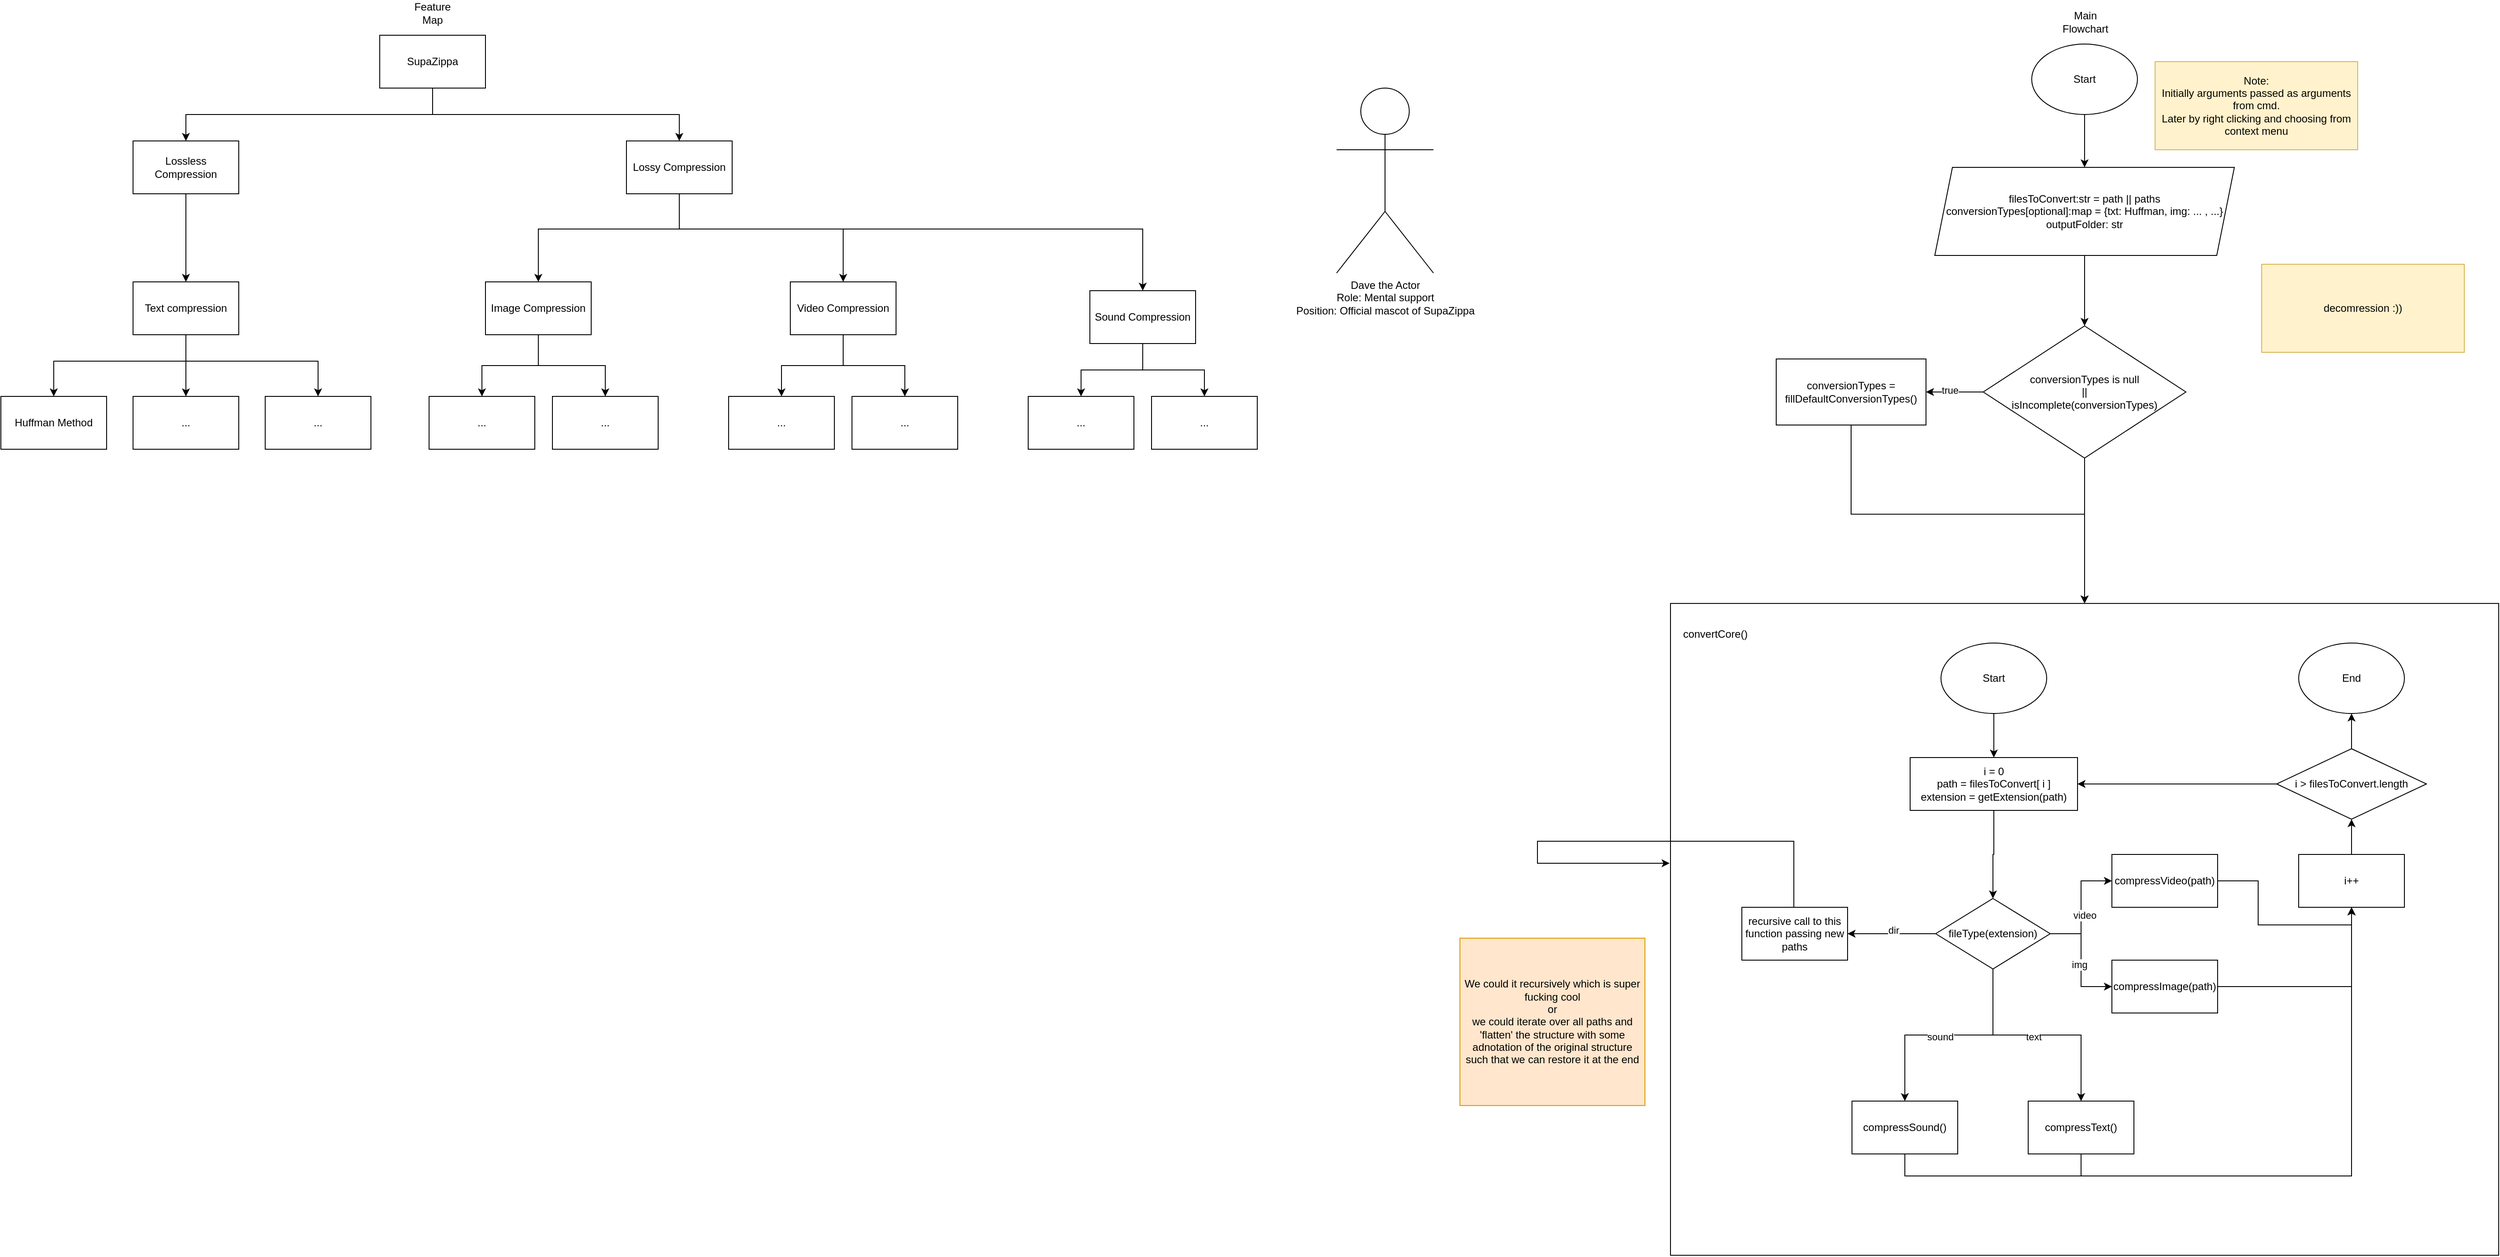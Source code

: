 <mxfile version="24.5.2" type="google">
  <diagram name="Page-1" id="E5N6wm-_VSQKXc6t6xqT">
    <mxGraphModel grid="1" page="1" gridSize="10" guides="1" tooltips="1" connect="1" arrows="1" fold="1" pageScale="1" pageWidth="827" pageHeight="1169" math="0" shadow="0">
      <root>
        <mxCell id="0" />
        <mxCell id="1" parent="0" />
        <mxCell id="Jt3Iy6oTeBnZVaDVuLoI-8" style="edgeStyle=orthogonalEdgeStyle;rounded=0;orthogonalLoop=1;jettySize=auto;html=1;entryX=0.5;entryY=0;entryDx=0;entryDy=0;" edge="1" parent="1" source="Jt3Iy6oTeBnZVaDVuLoI-1" target="Jt3Iy6oTeBnZVaDVuLoI-7">
          <mxGeometry relative="1" as="geometry">
            <Array as="points">
              <mxPoint x="414" y="140" />
              <mxPoint x="134" y="140" />
            </Array>
          </mxGeometry>
        </mxCell>
        <mxCell id="Jt3Iy6oTeBnZVaDVuLoI-9" style="edgeStyle=orthogonalEdgeStyle;rounded=0;orthogonalLoop=1;jettySize=auto;html=1;entryX=0.5;entryY=0;entryDx=0;entryDy=0;" edge="1" parent="1" source="Jt3Iy6oTeBnZVaDVuLoI-1" target="Jt3Iy6oTeBnZVaDVuLoI-6">
          <mxGeometry relative="1" as="geometry">
            <Array as="points">
              <mxPoint x="414" y="140" />
              <mxPoint x="694" y="140" />
            </Array>
          </mxGeometry>
        </mxCell>
        <mxCell id="Jt3Iy6oTeBnZVaDVuLoI-1" value="SupaZippa" style="rounded=0;whiteSpace=wrap;html=1;" vertex="1" parent="1">
          <mxGeometry x="354" y="50" width="120" height="60" as="geometry" />
        </mxCell>
        <mxCell id="Jt3Iy6oTeBnZVaDVuLoI-122" style="edgeStyle=orthogonalEdgeStyle;rounded=0;orthogonalLoop=1;jettySize=auto;html=1;entryX=0.5;entryY=0;entryDx=0;entryDy=0;" edge="1" parent="1" source="Jt3Iy6oTeBnZVaDVuLoI-2" target="Jt3Iy6oTeBnZVaDVuLoI-113">
          <mxGeometry relative="1" as="geometry">
            <Array as="points">
              <mxPoint x="134" y="420" />
              <mxPoint x="-16" y="420" />
            </Array>
          </mxGeometry>
        </mxCell>
        <mxCell id="Jt3Iy6oTeBnZVaDVuLoI-123" style="edgeStyle=orthogonalEdgeStyle;rounded=0;orthogonalLoop=1;jettySize=auto;html=1;entryX=0.5;entryY=0;entryDx=0;entryDy=0;" edge="1" parent="1" source="Jt3Iy6oTeBnZVaDVuLoI-2" target="Jt3Iy6oTeBnZVaDVuLoI-119">
          <mxGeometry relative="1" as="geometry">
            <Array as="points">
              <mxPoint x="134" y="420" />
              <mxPoint x="284" y="420" />
            </Array>
          </mxGeometry>
        </mxCell>
        <mxCell id="Jt3Iy6oTeBnZVaDVuLoI-124" style="edgeStyle=orthogonalEdgeStyle;rounded=0;orthogonalLoop=1;jettySize=auto;html=1;entryX=0.5;entryY=0;entryDx=0;entryDy=0;" edge="1" parent="1" source="Jt3Iy6oTeBnZVaDVuLoI-2" target="Jt3Iy6oTeBnZVaDVuLoI-115">
          <mxGeometry relative="1" as="geometry" />
        </mxCell>
        <mxCell id="Jt3Iy6oTeBnZVaDVuLoI-2" value="Text compression" style="rounded=0;whiteSpace=wrap;html=1;" vertex="1" parent="1">
          <mxGeometry x="74" y="330" width="120" height="60" as="geometry" />
        </mxCell>
        <mxCell id="Jt3Iy6oTeBnZVaDVuLoI-126" style="edgeStyle=orthogonalEdgeStyle;rounded=0;orthogonalLoop=1;jettySize=auto;html=1;entryX=0.5;entryY=0;entryDx=0;entryDy=0;" edge="1" parent="1" source="Jt3Iy6oTeBnZVaDVuLoI-3" target="Jt3Iy6oTeBnZVaDVuLoI-125">
          <mxGeometry relative="1" as="geometry" />
        </mxCell>
        <mxCell id="Jt3Iy6oTeBnZVaDVuLoI-128" style="edgeStyle=orthogonalEdgeStyle;rounded=0;orthogonalLoop=1;jettySize=auto;html=1;entryX=0.5;entryY=0;entryDx=0;entryDy=0;" edge="1" parent="1" source="Jt3Iy6oTeBnZVaDVuLoI-3" target="Jt3Iy6oTeBnZVaDVuLoI-127">
          <mxGeometry relative="1" as="geometry" />
        </mxCell>
        <mxCell id="Jt3Iy6oTeBnZVaDVuLoI-3" value="Image Compression" style="rounded=0;whiteSpace=wrap;html=1;" vertex="1" parent="1">
          <mxGeometry x="474" y="330" width="120" height="60" as="geometry" />
        </mxCell>
        <mxCell id="Jt3Iy6oTeBnZVaDVuLoI-142" style="edgeStyle=orthogonalEdgeStyle;rounded=0;orthogonalLoop=1;jettySize=auto;html=1;" edge="1" parent="1" source="Jt3Iy6oTeBnZVaDVuLoI-4" target="Jt3Iy6oTeBnZVaDVuLoI-129">
          <mxGeometry relative="1" as="geometry" />
        </mxCell>
        <mxCell id="Jt3Iy6oTeBnZVaDVuLoI-143" style="edgeStyle=orthogonalEdgeStyle;rounded=0;orthogonalLoop=1;jettySize=auto;html=1;" edge="1" parent="1" source="Jt3Iy6oTeBnZVaDVuLoI-4" target="Jt3Iy6oTeBnZVaDVuLoI-131">
          <mxGeometry relative="1" as="geometry" />
        </mxCell>
        <mxCell id="Jt3Iy6oTeBnZVaDVuLoI-4" value="Video Compression" style="rounded=0;whiteSpace=wrap;html=1;" vertex="1" parent="1">
          <mxGeometry x="820" y="330" width="120" height="60" as="geometry" />
        </mxCell>
        <mxCell id="Jt3Iy6oTeBnZVaDVuLoI-146" style="edgeStyle=orthogonalEdgeStyle;rounded=0;orthogonalLoop=1;jettySize=auto;html=1;" edge="1" parent="1" source="Jt3Iy6oTeBnZVaDVuLoI-5" target="Jt3Iy6oTeBnZVaDVuLoI-133">
          <mxGeometry relative="1" as="geometry" />
        </mxCell>
        <mxCell id="Jt3Iy6oTeBnZVaDVuLoI-147" style="edgeStyle=orthogonalEdgeStyle;rounded=0;orthogonalLoop=1;jettySize=auto;html=1;" edge="1" parent="1" source="Jt3Iy6oTeBnZVaDVuLoI-5" target="Jt3Iy6oTeBnZVaDVuLoI-134">
          <mxGeometry relative="1" as="geometry" />
        </mxCell>
        <mxCell id="Jt3Iy6oTeBnZVaDVuLoI-5" value="Sound Compression" style="rounded=0;whiteSpace=wrap;html=1;" vertex="1" parent="1">
          <mxGeometry x="1160" y="340" width="120" height="60" as="geometry" />
        </mxCell>
        <mxCell id="Jt3Iy6oTeBnZVaDVuLoI-15" style="edgeStyle=orthogonalEdgeStyle;rounded=0;orthogonalLoop=1;jettySize=auto;html=1;entryX=0.5;entryY=0;entryDx=0;entryDy=0;" edge="1" parent="1" source="Jt3Iy6oTeBnZVaDVuLoI-6" target="Jt3Iy6oTeBnZVaDVuLoI-3">
          <mxGeometry relative="1" as="geometry">
            <Array as="points">
              <mxPoint x="694" y="270" />
              <mxPoint x="534" y="270" />
            </Array>
          </mxGeometry>
        </mxCell>
        <mxCell id="Jt3Iy6oTeBnZVaDVuLoI-17" style="edgeStyle=orthogonalEdgeStyle;rounded=0;orthogonalLoop=1;jettySize=auto;html=1;entryX=0.5;entryY=0;entryDx=0;entryDy=0;" edge="1" parent="1" source="Jt3Iy6oTeBnZVaDVuLoI-6" target="Jt3Iy6oTeBnZVaDVuLoI-4">
          <mxGeometry relative="1" as="geometry">
            <Array as="points">
              <mxPoint x="694" y="270" />
              <mxPoint x="880" y="270" />
            </Array>
          </mxGeometry>
        </mxCell>
        <mxCell id="Jt3Iy6oTeBnZVaDVuLoI-148" style="edgeStyle=orthogonalEdgeStyle;rounded=0;orthogonalLoop=1;jettySize=auto;html=1;" edge="1" parent="1" source="Jt3Iy6oTeBnZVaDVuLoI-6" target="Jt3Iy6oTeBnZVaDVuLoI-5">
          <mxGeometry relative="1" as="geometry">
            <Array as="points">
              <mxPoint x="694" y="270" />
              <mxPoint x="1220" y="270" />
            </Array>
          </mxGeometry>
        </mxCell>
        <mxCell id="Jt3Iy6oTeBnZVaDVuLoI-6" value="Lossy Compression" style="rounded=0;whiteSpace=wrap;html=1;" vertex="1" parent="1">
          <mxGeometry x="634" y="170" width="120" height="60" as="geometry" />
        </mxCell>
        <mxCell id="Jt3Iy6oTeBnZVaDVuLoI-14" value="" style="edgeStyle=orthogonalEdgeStyle;rounded=0;orthogonalLoop=1;jettySize=auto;html=1;" edge="1" parent="1" source="Jt3Iy6oTeBnZVaDVuLoI-7" target="Jt3Iy6oTeBnZVaDVuLoI-2">
          <mxGeometry relative="1" as="geometry" />
        </mxCell>
        <mxCell id="Jt3Iy6oTeBnZVaDVuLoI-7" value="Lossless Compression" style="rounded=0;whiteSpace=wrap;html=1;" vertex="1" parent="1">
          <mxGeometry x="74" y="170" width="120" height="60" as="geometry" />
        </mxCell>
        <mxCell id="Jt3Iy6oTeBnZVaDVuLoI-18" value="Feature Map" style="text;html=1;align=center;verticalAlign=middle;whiteSpace=wrap;rounded=0;" vertex="1" parent="1">
          <mxGeometry x="384" y="10" width="60" height="30" as="geometry" />
        </mxCell>
        <mxCell id="Jt3Iy6oTeBnZVaDVuLoI-20" value="Main Flowchart" style="text;html=1;align=center;verticalAlign=middle;whiteSpace=wrap;rounded=0;" vertex="1" parent="1">
          <mxGeometry x="2260" y="20" width="60" height="30" as="geometry" />
        </mxCell>
        <mxCell id="Jt3Iy6oTeBnZVaDVuLoI-113" value="Huffman Method" style="rounded=0;whiteSpace=wrap;html=1;" vertex="1" parent="1">
          <mxGeometry x="-76" y="460" width="120" height="60" as="geometry" />
        </mxCell>
        <mxCell id="Jt3Iy6oTeBnZVaDVuLoI-115" value="..." style="rounded=0;whiteSpace=wrap;html=1;" vertex="1" parent="1">
          <mxGeometry x="74" y="460" width="120" height="60" as="geometry" />
        </mxCell>
        <mxCell id="Jt3Iy6oTeBnZVaDVuLoI-119" value="..." style="whiteSpace=wrap;html=1;rounded=0;" vertex="1" parent="1">
          <mxGeometry x="224" y="460" width="120" height="60" as="geometry" />
        </mxCell>
        <mxCell id="Jt3Iy6oTeBnZVaDVuLoI-125" value="..." style="rounded=0;whiteSpace=wrap;html=1;" vertex="1" parent="1">
          <mxGeometry x="410" y="460" width="120" height="60" as="geometry" />
        </mxCell>
        <mxCell id="Jt3Iy6oTeBnZVaDVuLoI-127" value="..." style="rounded=0;whiteSpace=wrap;html=1;" vertex="1" parent="1">
          <mxGeometry x="550" y="460" width="120" height="60" as="geometry" />
        </mxCell>
        <mxCell id="Jt3Iy6oTeBnZVaDVuLoI-129" value="..." style="rounded=0;whiteSpace=wrap;html=1;" vertex="1" parent="1">
          <mxGeometry x="750" y="460" width="120" height="60" as="geometry" />
        </mxCell>
        <mxCell id="Jt3Iy6oTeBnZVaDVuLoI-131" value="..." style="rounded=0;whiteSpace=wrap;html=1;" vertex="1" parent="1">
          <mxGeometry x="890" y="460" width="120" height="60" as="geometry" />
        </mxCell>
        <mxCell id="Jt3Iy6oTeBnZVaDVuLoI-133" value="..." style="rounded=0;whiteSpace=wrap;html=1;" vertex="1" parent="1">
          <mxGeometry x="1090" y="460" width="120" height="60" as="geometry" />
        </mxCell>
        <mxCell id="Jt3Iy6oTeBnZVaDVuLoI-134" value="..." style="rounded=0;whiteSpace=wrap;html=1;" vertex="1" parent="1">
          <mxGeometry x="1230" y="460" width="120" height="60" as="geometry" />
        </mxCell>
        <mxCell id="Jt3Iy6oTeBnZVaDVuLoI-140" value="" style="group" connectable="0" vertex="1" parent="1">
          <mxGeometry x="1580" y="60" width="1179" height="1375.06" as="geometry" />
        </mxCell>
        <mxCell id="Jt3Iy6oTeBnZVaDVuLoI-19" value="Start" style="ellipse;whiteSpace=wrap;html=1;" vertex="1" parent="Jt3Iy6oTeBnZVaDVuLoI-140">
          <mxGeometry x="649" width="120" height="80" as="geometry" />
        </mxCell>
        <mxCell id="Jt3Iy6oTeBnZVaDVuLoI-21" value="&lt;div&gt;&lt;span style=&quot;background-color: initial;&quot;&gt;filesToConvert:str = path || paths&lt;/span&gt;&lt;br&gt;&lt;/div&gt;&lt;div&gt;conversionTypes[optional]:map = {txt: Huffman, img: ... , ...}&lt;/div&gt;&lt;div&gt;outputFolder: str&lt;/div&gt;" style="shape=parallelogram;perimeter=parallelogramPerimeter;whiteSpace=wrap;html=1;fixedSize=1;" vertex="1" parent="Jt3Iy6oTeBnZVaDVuLoI-140">
          <mxGeometry x="539" y="140" width="340" height="100" as="geometry" />
        </mxCell>
        <mxCell id="Jt3Iy6oTeBnZVaDVuLoI-23" value="&lt;div&gt;Note:&lt;/div&gt;Initially arguments passed as arguments from cmd.&lt;br&gt;Later by right clicking and choosing from context menu" style="text;html=1;align=center;verticalAlign=middle;whiteSpace=wrap;rounded=0;fillColor=#fff2cc;strokeColor=#d6b656;fillStyle=solid;" vertex="1" parent="Jt3Iy6oTeBnZVaDVuLoI-140">
          <mxGeometry x="789" y="20" width="230" height="100" as="geometry" />
        </mxCell>
        <mxCell id="Jt3Iy6oTeBnZVaDVuLoI-28" value="conversionTypes is null&lt;div&gt;||&lt;/div&gt;&lt;div&gt;isIncomplete(&lt;span style=&quot;background-color: initial;&quot;&gt;conversionTypes&lt;/span&gt;&lt;span style=&quot;background-color: initial;&quot;&gt;)&lt;/span&gt;&lt;/div&gt;" style="rhombus;whiteSpace=wrap;html=1;" vertex="1" parent="Jt3Iy6oTeBnZVaDVuLoI-140">
          <mxGeometry x="594" y="320" width="230" height="150" as="geometry" />
        </mxCell>
        <mxCell id="Jt3Iy6oTeBnZVaDVuLoI-29" value="conversionTypes = fillDefaultConversionTypes()" style="whiteSpace=wrap;html=1;" vertex="1" parent="Jt3Iy6oTeBnZVaDVuLoI-140">
          <mxGeometry x="359" y="357.5" width="170" height="75" as="geometry" />
        </mxCell>
        <mxCell id="Jt3Iy6oTeBnZVaDVuLoI-137" value="" style="group" connectable="0" vertex="1" parent="Jt3Iy6oTeBnZVaDVuLoI-140">
          <mxGeometry y="635.06" width="1179" height="740" as="geometry" />
        </mxCell>
        <mxCell id="Jt3Iy6oTeBnZVaDVuLoI-87" value="We could it recursively which is super fucking cool&lt;div&gt;&amp;nbsp;or&amp;nbsp;&lt;/div&gt;&lt;div&gt;we could iterate over all paths and &#39;flatten&#39; the structure with some adnotation of the original structure such that we can restore it at the end&lt;/div&gt;" style="text;html=1;align=center;verticalAlign=middle;whiteSpace=wrap;rounded=0;fillColor=#ffe6cc;strokeColor=#d79b00;" vertex="1" parent="Jt3Iy6oTeBnZVaDVuLoI-137">
          <mxGeometry y="380" width="210" height="190" as="geometry" />
        </mxCell>
        <mxCell id="Jt3Iy6oTeBnZVaDVuLoI-76" value="" style="rounded=0;whiteSpace=wrap;html=1;" vertex="1" parent="Jt3Iy6oTeBnZVaDVuLoI-137">
          <mxGeometry x="239" width="940" height="740" as="geometry" />
        </mxCell>
        <mxCell id="Jt3Iy6oTeBnZVaDVuLoI-86" style="edgeStyle=orthogonalEdgeStyle;rounded=0;orthogonalLoop=1;jettySize=auto;html=1;exitX=0.5;exitY=0;exitDx=0;exitDy=0;" edge="1" parent="Jt3Iy6oTeBnZVaDVuLoI-137" source="Jt3Iy6oTeBnZVaDVuLoI-45">
          <mxGeometry relative="1" as="geometry">
            <mxPoint x="238" y="294.94" as="targetPoint" />
            <Array as="points">
              <mxPoint x="379" y="269.94" />
              <mxPoint x="88" y="269.94" />
              <mxPoint x="88" y="294.94" />
            </Array>
          </mxGeometry>
        </mxCell>
        <mxCell id="Jt3Iy6oTeBnZVaDVuLoI-82" value="convertCore()" style="text;html=1;align=center;verticalAlign=middle;whiteSpace=wrap;rounded=0;" vertex="1" parent="Jt3Iy6oTeBnZVaDVuLoI-137">
          <mxGeometry x="260" y="20" width="60" height="30" as="geometry" />
        </mxCell>
        <mxCell id="Jt3Iy6oTeBnZVaDVuLoI-44" value="fileType(extension)" style="rhombus;whiteSpace=wrap;html=1;" vertex="1" parent="Jt3Iy6oTeBnZVaDVuLoI-137">
          <mxGeometry x="540" y="334.94" width="130" height="80" as="geometry" />
        </mxCell>
        <mxCell id="Jt3Iy6oTeBnZVaDVuLoI-45" value="recursive call to this function passing new paths" style="whiteSpace=wrap;html=1;" vertex="1" parent="Jt3Iy6oTeBnZVaDVuLoI-137">
          <mxGeometry x="320" y="344.94" width="120" height="60" as="geometry" />
        </mxCell>
        <mxCell id="Jt3Iy6oTeBnZVaDVuLoI-106" style="edgeStyle=orthogonalEdgeStyle;rounded=0;orthogonalLoop=1;jettySize=auto;html=1;entryX=0.5;entryY=1;entryDx=0;entryDy=0;" edge="1" parent="Jt3Iy6oTeBnZVaDVuLoI-137" source="Jt3Iy6oTeBnZVaDVuLoI-48" target="Jt3Iy6oTeBnZVaDVuLoI-100">
          <mxGeometry relative="1" as="geometry">
            <Array as="points">
              <mxPoint x="705" y="650" />
              <mxPoint x="1012" y="650" />
            </Array>
          </mxGeometry>
        </mxCell>
        <mxCell id="Jt3Iy6oTeBnZVaDVuLoI-48" value="compressText()" style="whiteSpace=wrap;html=1;" vertex="1" parent="Jt3Iy6oTeBnZVaDVuLoI-137">
          <mxGeometry x="645" y="564.94" width="120" height="60" as="geometry" />
        </mxCell>
        <mxCell id="Jt3Iy6oTeBnZVaDVuLoI-104" style="edgeStyle=orthogonalEdgeStyle;rounded=0;orthogonalLoop=1;jettySize=auto;html=1;exitX=1;exitY=0.5;exitDx=0;exitDy=0;entryX=0.5;entryY=1;entryDx=0;entryDy=0;" edge="1" parent="Jt3Iy6oTeBnZVaDVuLoI-137" source="Jt3Iy6oTeBnZVaDVuLoI-53" target="Jt3Iy6oTeBnZVaDVuLoI-100">
          <mxGeometry relative="1" as="geometry" />
        </mxCell>
        <mxCell id="Jt3Iy6oTeBnZVaDVuLoI-53" value="compressVideo(path)" style="whiteSpace=wrap;html=1;" vertex="1" parent="Jt3Iy6oTeBnZVaDVuLoI-137">
          <mxGeometry x="740" y="284.94" width="120" height="60" as="geometry" />
        </mxCell>
        <mxCell id="Jt3Iy6oTeBnZVaDVuLoI-107" style="edgeStyle=orthogonalEdgeStyle;rounded=0;orthogonalLoop=1;jettySize=auto;html=1;entryX=0.5;entryY=1;entryDx=0;entryDy=0;exitX=0.5;exitY=1;exitDx=0;exitDy=0;" edge="1" parent="Jt3Iy6oTeBnZVaDVuLoI-137" source="Jt3Iy6oTeBnZVaDVuLoI-57" target="Jt3Iy6oTeBnZVaDVuLoI-100">
          <mxGeometry relative="1" as="geometry">
            <Array as="points">
              <mxPoint x="505" y="650" />
              <mxPoint x="1012" y="650" />
            </Array>
          </mxGeometry>
        </mxCell>
        <mxCell id="Jt3Iy6oTeBnZVaDVuLoI-57" value="compressSound()" style="rounded=0;whiteSpace=wrap;html=1;" vertex="1" parent="Jt3Iy6oTeBnZVaDVuLoI-137">
          <mxGeometry x="445" y="564.94" width="120" height="60" as="geometry" />
        </mxCell>
        <mxCell id="Jt3Iy6oTeBnZVaDVuLoI-105" style="edgeStyle=orthogonalEdgeStyle;rounded=0;orthogonalLoop=1;jettySize=auto;html=1;exitX=1;exitY=0.5;exitDx=0;exitDy=0;entryX=0.5;entryY=1;entryDx=0;entryDy=0;" edge="1" parent="Jt3Iy6oTeBnZVaDVuLoI-137" source="Jt3Iy6oTeBnZVaDVuLoI-64" target="Jt3Iy6oTeBnZVaDVuLoI-100">
          <mxGeometry relative="1" as="geometry" />
        </mxCell>
        <mxCell id="Jt3Iy6oTeBnZVaDVuLoI-64" value="compressImage(path)" style="rounded=0;whiteSpace=wrap;html=1;" vertex="1" parent="Jt3Iy6oTeBnZVaDVuLoI-137">
          <mxGeometry x="740" y="404.94" width="120" height="60" as="geometry" />
        </mxCell>
        <mxCell id="Jt3Iy6oTeBnZVaDVuLoI-153" style="edgeStyle=orthogonalEdgeStyle;rounded=0;orthogonalLoop=1;jettySize=auto;html=1;exitX=0.5;exitY=1;exitDx=0;exitDy=0;entryX=0.5;entryY=0;entryDx=0;entryDy=0;" edge="1" parent="Jt3Iy6oTeBnZVaDVuLoI-137" source="Jt3Iy6oTeBnZVaDVuLoI-67" target="Jt3Iy6oTeBnZVaDVuLoI-44">
          <mxGeometry relative="1" as="geometry" />
        </mxCell>
        <mxCell id="Jt3Iy6oTeBnZVaDVuLoI-67" value="i = 0&lt;div&gt;path = filesToConvert[ i ]&lt;br&gt;&lt;div&gt;extension = getExtension(path)&lt;/div&gt;&lt;/div&gt;" style="rounded=0;whiteSpace=wrap;html=1;" vertex="1" parent="Jt3Iy6oTeBnZVaDVuLoI-137">
          <mxGeometry x="511" y="174.94" width="190" height="60" as="geometry" />
        </mxCell>
        <mxCell id="Jt3Iy6oTeBnZVaDVuLoI-83" value="Start" style="ellipse;whiteSpace=wrap;html=1;" vertex="1" parent="Jt3Iy6oTeBnZVaDVuLoI-137">
          <mxGeometry x="546" y="44.94" width="120" height="80" as="geometry" />
        </mxCell>
        <mxCell id="Jt3Iy6oTeBnZVaDVuLoI-46" value="" style="edgeStyle=orthogonalEdgeStyle;rounded=0;orthogonalLoop=1;jettySize=auto;html=1;" edge="1" parent="Jt3Iy6oTeBnZVaDVuLoI-137" source="Jt3Iy6oTeBnZVaDVuLoI-44" target="Jt3Iy6oTeBnZVaDVuLoI-45">
          <mxGeometry relative="1" as="geometry" />
        </mxCell>
        <mxCell id="Jt3Iy6oTeBnZVaDVuLoI-47" value="dir" style="edgeLabel;html=1;align=center;verticalAlign=middle;resizable=0;points=[];" connectable="0" vertex="1" parent="Jt3Iy6oTeBnZVaDVuLoI-46">
          <mxGeometry x="-0.033" y="-4" relative="1" as="geometry">
            <mxPoint as="offset" />
          </mxGeometry>
        </mxCell>
        <mxCell id="Jt3Iy6oTeBnZVaDVuLoI-72" style="edgeStyle=orthogonalEdgeStyle;rounded=0;orthogonalLoop=1;jettySize=auto;html=1;entryX=0.5;entryY=0;entryDx=0;entryDy=0;" edge="1" parent="Jt3Iy6oTeBnZVaDVuLoI-137" source="Jt3Iy6oTeBnZVaDVuLoI-44" target="Jt3Iy6oTeBnZVaDVuLoI-48">
          <mxGeometry relative="1" as="geometry" />
        </mxCell>
        <mxCell id="Jt3Iy6oTeBnZVaDVuLoI-73" value="text" style="edgeLabel;html=1;align=center;verticalAlign=middle;resizable=0;points=[];" connectable="0" vertex="1" parent="Jt3Iy6oTeBnZVaDVuLoI-72">
          <mxGeometry x="-0.251" y="-2" relative="1" as="geometry">
            <mxPoint x="27" as="offset" />
          </mxGeometry>
        </mxCell>
        <mxCell id="Jt3Iy6oTeBnZVaDVuLoI-54" value="" style="edgeStyle=orthogonalEdgeStyle;rounded=0;orthogonalLoop=1;jettySize=auto;html=1;" edge="1" parent="Jt3Iy6oTeBnZVaDVuLoI-137" source="Jt3Iy6oTeBnZVaDVuLoI-44" target="Jt3Iy6oTeBnZVaDVuLoI-53">
          <mxGeometry relative="1" as="geometry" />
        </mxCell>
        <mxCell id="Jt3Iy6oTeBnZVaDVuLoI-55" value="video" style="edgeLabel;html=1;align=center;verticalAlign=middle;resizable=0;points=[];" connectable="0" vertex="1" parent="Jt3Iy6oTeBnZVaDVuLoI-54">
          <mxGeometry x="-0.133" y="-4" relative="1" as="geometry">
            <mxPoint as="offset" />
          </mxGeometry>
        </mxCell>
        <mxCell id="Jt3Iy6oTeBnZVaDVuLoI-74" style="edgeStyle=orthogonalEdgeStyle;rounded=0;orthogonalLoop=1;jettySize=auto;html=1;entryX=0.5;entryY=0;entryDx=0;entryDy=0;" edge="1" parent="Jt3Iy6oTeBnZVaDVuLoI-137" source="Jt3Iy6oTeBnZVaDVuLoI-44" target="Jt3Iy6oTeBnZVaDVuLoI-57">
          <mxGeometry relative="1" as="geometry" />
        </mxCell>
        <mxCell id="Jt3Iy6oTeBnZVaDVuLoI-75" value="sound" style="edgeLabel;html=1;align=center;verticalAlign=middle;resizable=0;points=[];" connectable="0" vertex="1" parent="Jt3Iy6oTeBnZVaDVuLoI-74">
          <mxGeometry x="0.084" y="2" relative="1" as="geometry">
            <mxPoint as="offset" />
          </mxGeometry>
        </mxCell>
        <mxCell id="Jt3Iy6oTeBnZVaDVuLoI-65" style="edgeStyle=orthogonalEdgeStyle;rounded=0;orthogonalLoop=1;jettySize=auto;html=1;entryX=0;entryY=0.5;entryDx=0;entryDy=0;" edge="1" parent="Jt3Iy6oTeBnZVaDVuLoI-137" source="Jt3Iy6oTeBnZVaDVuLoI-44" target="Jt3Iy6oTeBnZVaDVuLoI-64">
          <mxGeometry relative="1" as="geometry" />
        </mxCell>
        <mxCell id="Jt3Iy6oTeBnZVaDVuLoI-66" value="img" style="edgeLabel;html=1;align=center;verticalAlign=middle;resizable=0;points=[];" connectable="0" vertex="1" parent="Jt3Iy6oTeBnZVaDVuLoI-65">
          <mxGeometry x="0.077" y="-2" relative="1" as="geometry">
            <mxPoint as="offset" />
          </mxGeometry>
        </mxCell>
        <mxCell id="Jt3Iy6oTeBnZVaDVuLoI-84" style="edgeStyle=orthogonalEdgeStyle;rounded=0;orthogonalLoop=1;jettySize=auto;html=1;entryX=0.5;entryY=0;entryDx=0;entryDy=0;" edge="1" parent="Jt3Iy6oTeBnZVaDVuLoI-137" source="Jt3Iy6oTeBnZVaDVuLoI-83" target="Jt3Iy6oTeBnZVaDVuLoI-67">
          <mxGeometry relative="1" as="geometry" />
        </mxCell>
        <mxCell id="Jt3Iy6oTeBnZVaDVuLoI-99" style="edgeStyle=orthogonalEdgeStyle;rounded=0;orthogonalLoop=1;jettySize=auto;html=1;entryX=0.5;entryY=1;entryDx=0;entryDy=0;" edge="1" parent="Jt3Iy6oTeBnZVaDVuLoI-137" source="Jt3Iy6oTeBnZVaDVuLoI-96" target="Jt3Iy6oTeBnZVaDVuLoI-98">
          <mxGeometry relative="1" as="geometry" />
        </mxCell>
        <mxCell id="Jt3Iy6oTeBnZVaDVuLoI-111" style="edgeStyle=orthogonalEdgeStyle;rounded=0;orthogonalLoop=1;jettySize=auto;html=1;entryX=1;entryY=0.5;entryDx=0;entryDy=0;" edge="1" parent="Jt3Iy6oTeBnZVaDVuLoI-137" source="Jt3Iy6oTeBnZVaDVuLoI-96" target="Jt3Iy6oTeBnZVaDVuLoI-67">
          <mxGeometry relative="1" as="geometry" />
        </mxCell>
        <mxCell id="Jt3Iy6oTeBnZVaDVuLoI-96" value="i &amp;gt; filesToConvert.length" style="rhombus;whiteSpace=wrap;html=1;" vertex="1" parent="Jt3Iy6oTeBnZVaDVuLoI-137">
          <mxGeometry x="927" y="164.94" width="170" height="80" as="geometry" />
        </mxCell>
        <mxCell id="Jt3Iy6oTeBnZVaDVuLoI-98" value="End" style="ellipse;whiteSpace=wrap;html=1;" vertex="1" parent="Jt3Iy6oTeBnZVaDVuLoI-137">
          <mxGeometry x="952" y="44.94" width="120" height="80" as="geometry" />
        </mxCell>
        <mxCell id="Jt3Iy6oTeBnZVaDVuLoI-112" style="edgeStyle=orthogonalEdgeStyle;rounded=0;orthogonalLoop=1;jettySize=auto;html=1;entryX=0.5;entryY=1;entryDx=0;entryDy=0;" edge="1" parent="Jt3Iy6oTeBnZVaDVuLoI-137" source="Jt3Iy6oTeBnZVaDVuLoI-100" target="Jt3Iy6oTeBnZVaDVuLoI-96">
          <mxGeometry relative="1" as="geometry" />
        </mxCell>
        <mxCell id="Jt3Iy6oTeBnZVaDVuLoI-100" value="i++" style="rounded=0;whiteSpace=wrap;html=1;" vertex="1" parent="Jt3Iy6oTeBnZVaDVuLoI-137">
          <mxGeometry x="952" y="284.94" width="120" height="60" as="geometry" />
        </mxCell>
        <mxCell id="Jt3Iy6oTeBnZVaDVuLoI-22" style="edgeStyle=orthogonalEdgeStyle;rounded=0;orthogonalLoop=1;jettySize=auto;html=1;entryX=0.5;entryY=0;entryDx=0;entryDy=0;" edge="1" parent="Jt3Iy6oTeBnZVaDVuLoI-140" source="Jt3Iy6oTeBnZVaDVuLoI-19" target="Jt3Iy6oTeBnZVaDVuLoI-21">
          <mxGeometry relative="1" as="geometry" />
        </mxCell>
        <mxCell id="Jt3Iy6oTeBnZVaDVuLoI-139" style="edgeStyle=orthogonalEdgeStyle;rounded=0;orthogonalLoop=1;jettySize=auto;html=1;" edge="1" parent="Jt3Iy6oTeBnZVaDVuLoI-140" source="Jt3Iy6oTeBnZVaDVuLoI-21" target="Jt3Iy6oTeBnZVaDVuLoI-28">
          <mxGeometry relative="1" as="geometry" />
        </mxCell>
        <mxCell id="Jt3Iy6oTeBnZVaDVuLoI-30" value="" style="edgeStyle=orthogonalEdgeStyle;rounded=0;orthogonalLoop=1;jettySize=auto;html=1;" edge="1" parent="Jt3Iy6oTeBnZVaDVuLoI-140" source="Jt3Iy6oTeBnZVaDVuLoI-28" target="Jt3Iy6oTeBnZVaDVuLoI-29">
          <mxGeometry relative="1" as="geometry" />
        </mxCell>
        <mxCell id="Jt3Iy6oTeBnZVaDVuLoI-31" value="true" style="edgeLabel;html=1;align=center;verticalAlign=middle;resizable=0;points=[];" connectable="0" vertex="1" parent="Jt3Iy6oTeBnZVaDVuLoI-30">
          <mxGeometry x="0.175" y="-2" relative="1" as="geometry">
            <mxPoint as="offset" />
          </mxGeometry>
        </mxCell>
        <mxCell id="Jt3Iy6oTeBnZVaDVuLoI-109" style="edgeStyle=orthogonalEdgeStyle;rounded=0;orthogonalLoop=1;jettySize=auto;html=1;entryX=0.5;entryY=0;entryDx=0;entryDy=0;" edge="1" parent="Jt3Iy6oTeBnZVaDVuLoI-140" source="Jt3Iy6oTeBnZVaDVuLoI-29" target="Jt3Iy6oTeBnZVaDVuLoI-76">
          <mxGeometry relative="1" as="geometry" />
        </mxCell>
        <mxCell id="Jt3Iy6oTeBnZVaDVuLoI-110" style="edgeStyle=orthogonalEdgeStyle;rounded=0;orthogonalLoop=1;jettySize=auto;html=1;entryX=0.5;entryY=0;entryDx=0;entryDy=0;" edge="1" parent="Jt3Iy6oTeBnZVaDVuLoI-140" source="Jt3Iy6oTeBnZVaDVuLoI-28" target="Jt3Iy6oTeBnZVaDVuLoI-76">
          <mxGeometry relative="1" as="geometry" />
        </mxCell>
        <mxCell id="Jt3Iy6oTeBnZVaDVuLoI-155" value="decomression :))&lt;div&gt;&lt;/div&gt;" style="text;html=1;align=center;verticalAlign=middle;whiteSpace=wrap;rounded=0;fillColor=#fff2cc;strokeColor=#d6b656;fillStyle=solid;" vertex="1" parent="Jt3Iy6oTeBnZVaDVuLoI-140">
          <mxGeometry x="910" y="250" width="230" height="100" as="geometry" />
        </mxCell>
        <mxCell id="Jt3Iy6oTeBnZVaDVuLoI-149" value="Dave the Actor&lt;br&gt;Role: Mental support&lt;br&gt;Position: Official mascot of SupaZippa" style="shape=umlActor;verticalLabelPosition=bottom;verticalAlign=top;html=1;outlineConnect=0;" vertex="1" parent="1">
          <mxGeometry x="1440" y="110" width="110" height="210" as="geometry" />
        </mxCell>
      </root>
    </mxGraphModel>
  </diagram>
</mxfile>
